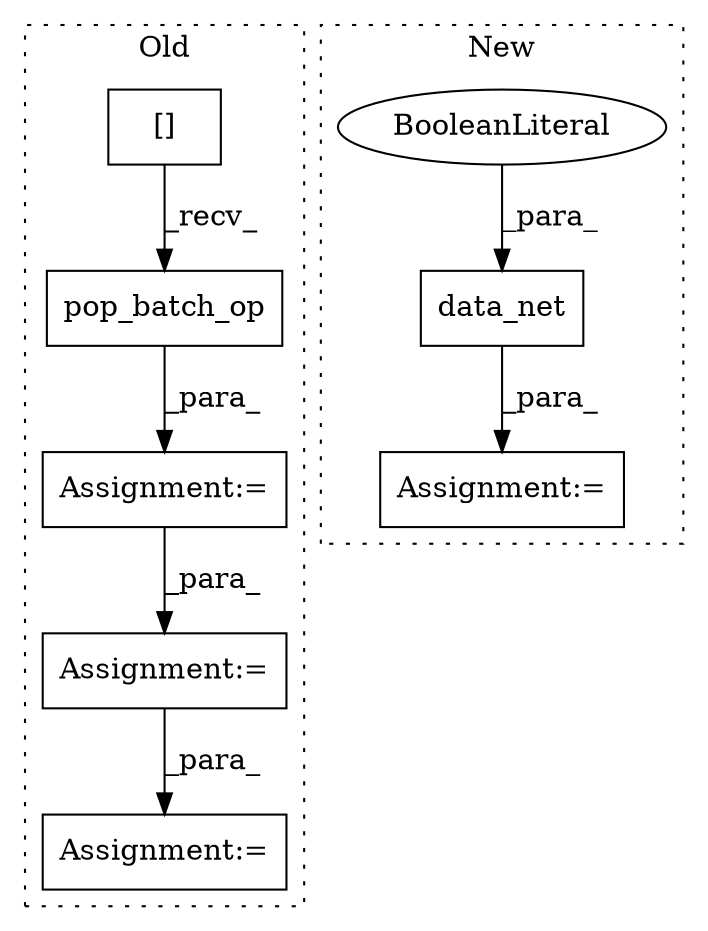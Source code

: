 digraph G {
subgraph cluster0 {
1 [label="[]" a="2" s="6006,6026" l="19,1" shape="box"];
4 [label="pop_batch_op" a="32" s="6028" l="14" shape="box"];
5 [label="Assignment:=" a="7" s="6121" l="1" shape="box"];
7 [label="Assignment:=" a="7" s="6053" l="1" shape="box"];
8 [label="Assignment:=" a="7" s="6005" l="1" shape="box"];
label = "Old";
style="dotted";
}
subgraph cluster1 {
2 [label="data_net" a="32" s="8593,8607" l="9,1" shape="box"];
3 [label="BooleanLiteral" a="9" s="8602" l="5" shape="ellipse"];
6 [label="Assignment:=" a="7" s="8591" l="2" shape="box"];
label = "New";
style="dotted";
}
1 -> 4 [label="_recv_"];
2 -> 6 [label="_para_"];
3 -> 2 [label="_para_"];
4 -> 8 [label="_para_"];
7 -> 5 [label="_para_"];
8 -> 7 [label="_para_"];
}